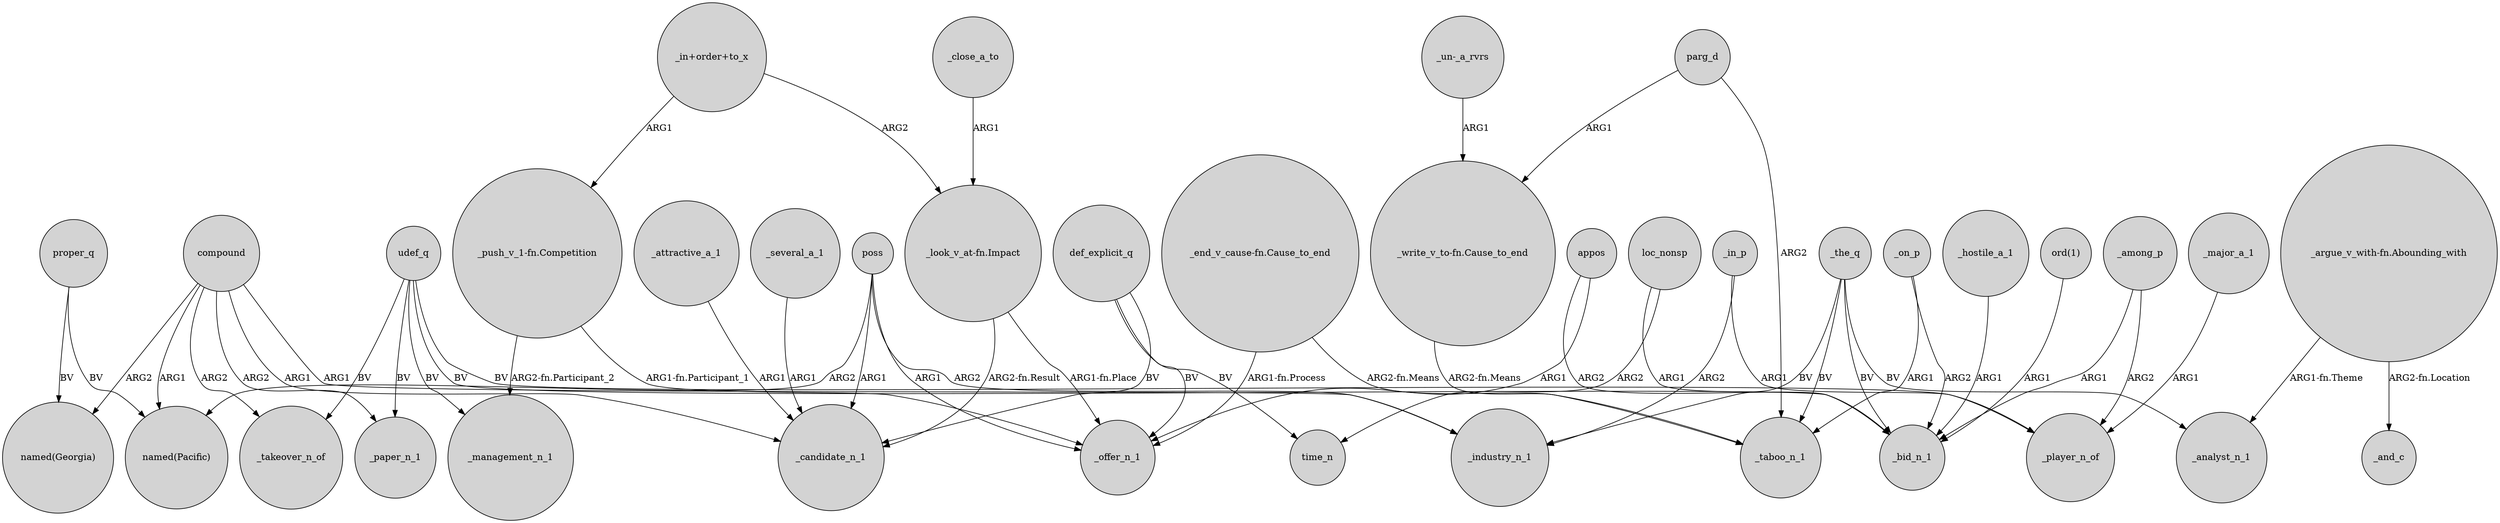 digraph {
	node [shape=circle style=filled]
	parg_d -> _taboo_n_1 [label=ARG2]
	proper_q -> "named(Georgia)" [label=BV]
	"_push_v_1-fn.Competition" -> _offer_n_1 [label="ARG1-fn.Participant_1"]
	udef_q -> _paper_n_1 [label=BV]
	compound -> _paper_n_1 [label=ARG2]
	appos -> _offer_n_1 [label=ARG1]
	udef_q -> _bid_n_1 [label=BV]
	_the_q -> _taboo_n_1 [label=BV]
	poss -> _candidate_n_1 [label=ARG1]
	_several_a_1 -> _candidate_n_1 [label=ARG1]
	"ord(1)" -> _bid_n_1 [label=ARG1]
	"_argue_v_with-fn.Abounding_with" -> _and_c [label="ARG2-fn.Location"]
	parg_d -> "_write_v_to-fn.Cause_to_end" [label=ARG1]
	_among_p -> _player_n_of [label=ARG2]
	"_un-_a_rvrs" -> "_write_v_to-fn.Cause_to_end" [label=ARG1]
	_among_p -> _bid_n_1 [label=ARG1]
	_attractive_a_1 -> _candidate_n_1 [label=ARG1]
	compound -> _industry_n_1 [label=ARG1]
	udef_q -> _management_n_1 [label=BV]
	compound -> "named(Pacific)" [label=ARG1]
	poss -> _industry_n_1 [label=ARG2]
	udef_q -> _takeover_n_of [label=BV]
	poss -> _offer_n_1 [label=ARG1]
	loc_nonsp -> _bid_n_1 [label=ARG1]
	"_look_v_at-fn.Impact" -> _offer_n_1 [label="ARG1-fn.Place"]
	_on_p -> _bid_n_1 [label=ARG2]
	_hostile_a_1 -> _bid_n_1 [label=ARG1]
	"_end_v_cause-fn.Cause_to_end" -> _taboo_n_1 [label="ARG2-fn.Means"]
	compound -> _candidate_n_1 [label=ARG1]
	"_in+order+to_x" -> "_push_v_1-fn.Competition" [label=ARG1]
	_in_p -> _industry_n_1 [label=ARG2]
	"_look_v_at-fn.Impact" -> _candidate_n_1 [label="ARG2-fn.Result"]
	_on_p -> _taboo_n_1 [label=ARG1]
	poss -> "named(Pacific)" [label=ARG2]
	def_explicit_q -> _offer_n_1 [label=BV]
	udef_q -> _player_n_of [label=BV]
	"_push_v_1-fn.Competition" -> _management_n_1 [label="ARG2-fn.Participant_2"]
	_in_p -> _player_n_of [label=ARG1]
	"_end_v_cause-fn.Cause_to_end" -> _offer_n_1 [label="ARG1-fn.Process"]
	"_in+order+to_x" -> "_look_v_at-fn.Impact" [label=ARG2]
	proper_q -> "named(Pacific)" [label=BV]
	_close_a_to -> "_look_v_at-fn.Impact" [label=ARG1]
	"_write_v_to-fn.Cause_to_end" -> _taboo_n_1 [label="ARG2-fn.Means"]
	_major_a_1 -> _player_n_of [label=ARG1]
	def_explicit_q -> time_n [label=BV]
	"_argue_v_with-fn.Abounding_with" -> _analyst_n_1 [label="ARG1-fn.Theme"]
	loc_nonsp -> time_n [label=ARG2]
	appos -> _bid_n_1 [label=ARG2]
	compound -> _takeover_n_of [label=ARG2]
	_the_q -> _analyst_n_1 [label=BV]
	compound -> "named(Georgia)" [label=ARG2]
	_the_q -> _industry_n_1 [label=BV]
	def_explicit_q -> _candidate_n_1 [label=BV]
	_the_q -> _bid_n_1 [label=BV]
}

